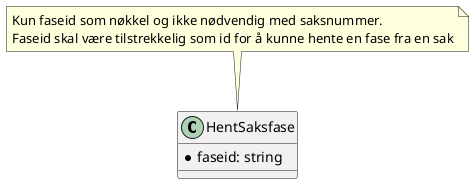 @startuml
class HentSaksfase {
    *faseid: string
}
note top of HentSaksfase : Kun faseid som nøkkel og ikke nødvendig med saksnummer.\nFaseid skal være tilstrekkelig som id for å kunne hente en fase fra en sak 
@enduml
